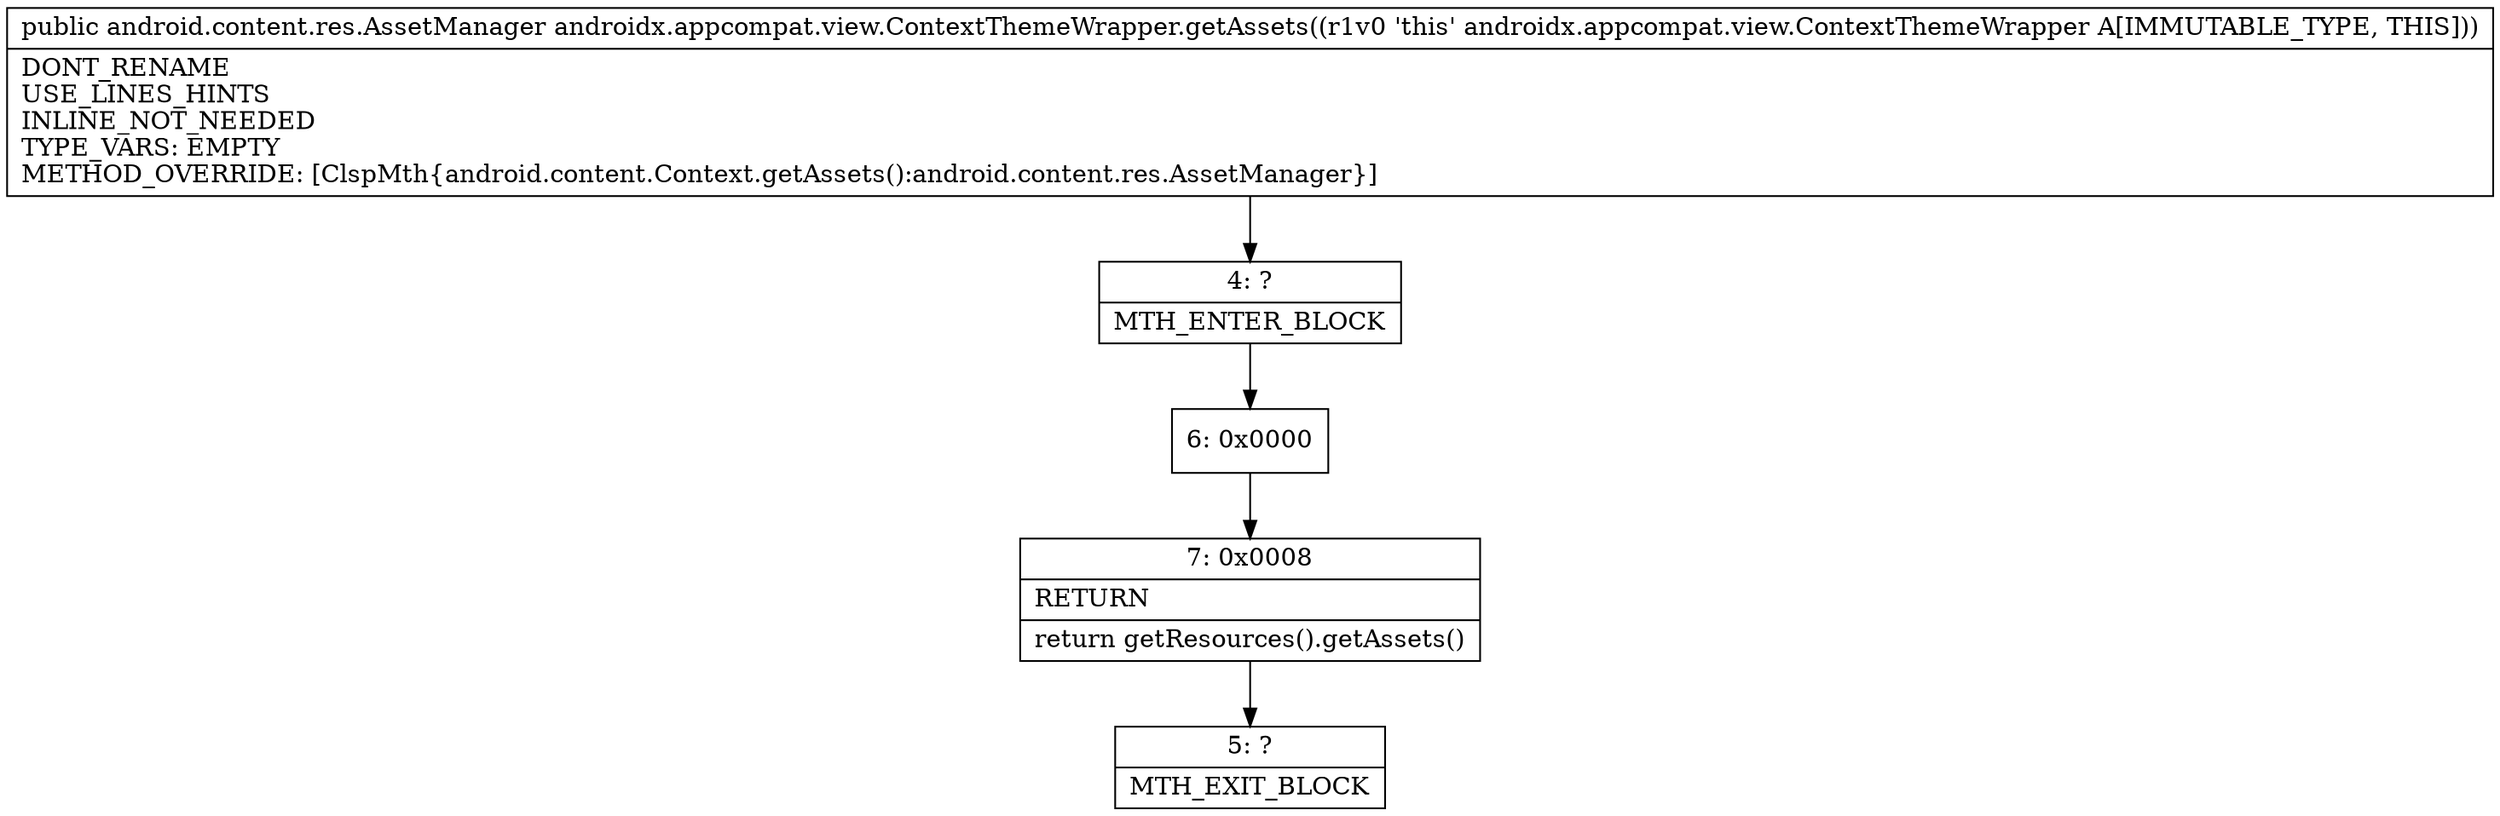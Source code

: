 digraph "CFG forandroidx.appcompat.view.ContextThemeWrapper.getAssets()Landroid\/content\/res\/AssetManager;" {
Node_4 [shape=record,label="{4\:\ ?|MTH_ENTER_BLOCK\l}"];
Node_6 [shape=record,label="{6\:\ 0x0000}"];
Node_7 [shape=record,label="{7\:\ 0x0008|RETURN\l|return getResources().getAssets()\l}"];
Node_5 [shape=record,label="{5\:\ ?|MTH_EXIT_BLOCK\l}"];
MethodNode[shape=record,label="{public android.content.res.AssetManager androidx.appcompat.view.ContextThemeWrapper.getAssets((r1v0 'this' androidx.appcompat.view.ContextThemeWrapper A[IMMUTABLE_TYPE, THIS]))  | DONT_RENAME\lUSE_LINES_HINTS\lINLINE_NOT_NEEDED\lTYPE_VARS: EMPTY\lMETHOD_OVERRIDE: [ClspMth\{android.content.Context.getAssets():android.content.res.AssetManager\}]\l}"];
MethodNode -> Node_4;Node_4 -> Node_6;
Node_6 -> Node_7;
Node_7 -> Node_5;
}

